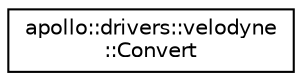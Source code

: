 digraph "Graphical Class Hierarchy"
{
  edge [fontname="Helvetica",fontsize="10",labelfontname="Helvetica",labelfontsize="10"];
  node [fontname="Helvetica",fontsize="10",shape=record];
  rankdir="LR";
  Node1 [label="apollo::drivers::velodyne\l::Convert",height=0.2,width=0.4,color="black", fillcolor="white", style="filled",URL="$classapollo_1_1drivers_1_1velodyne_1_1Convert.html"];
}
